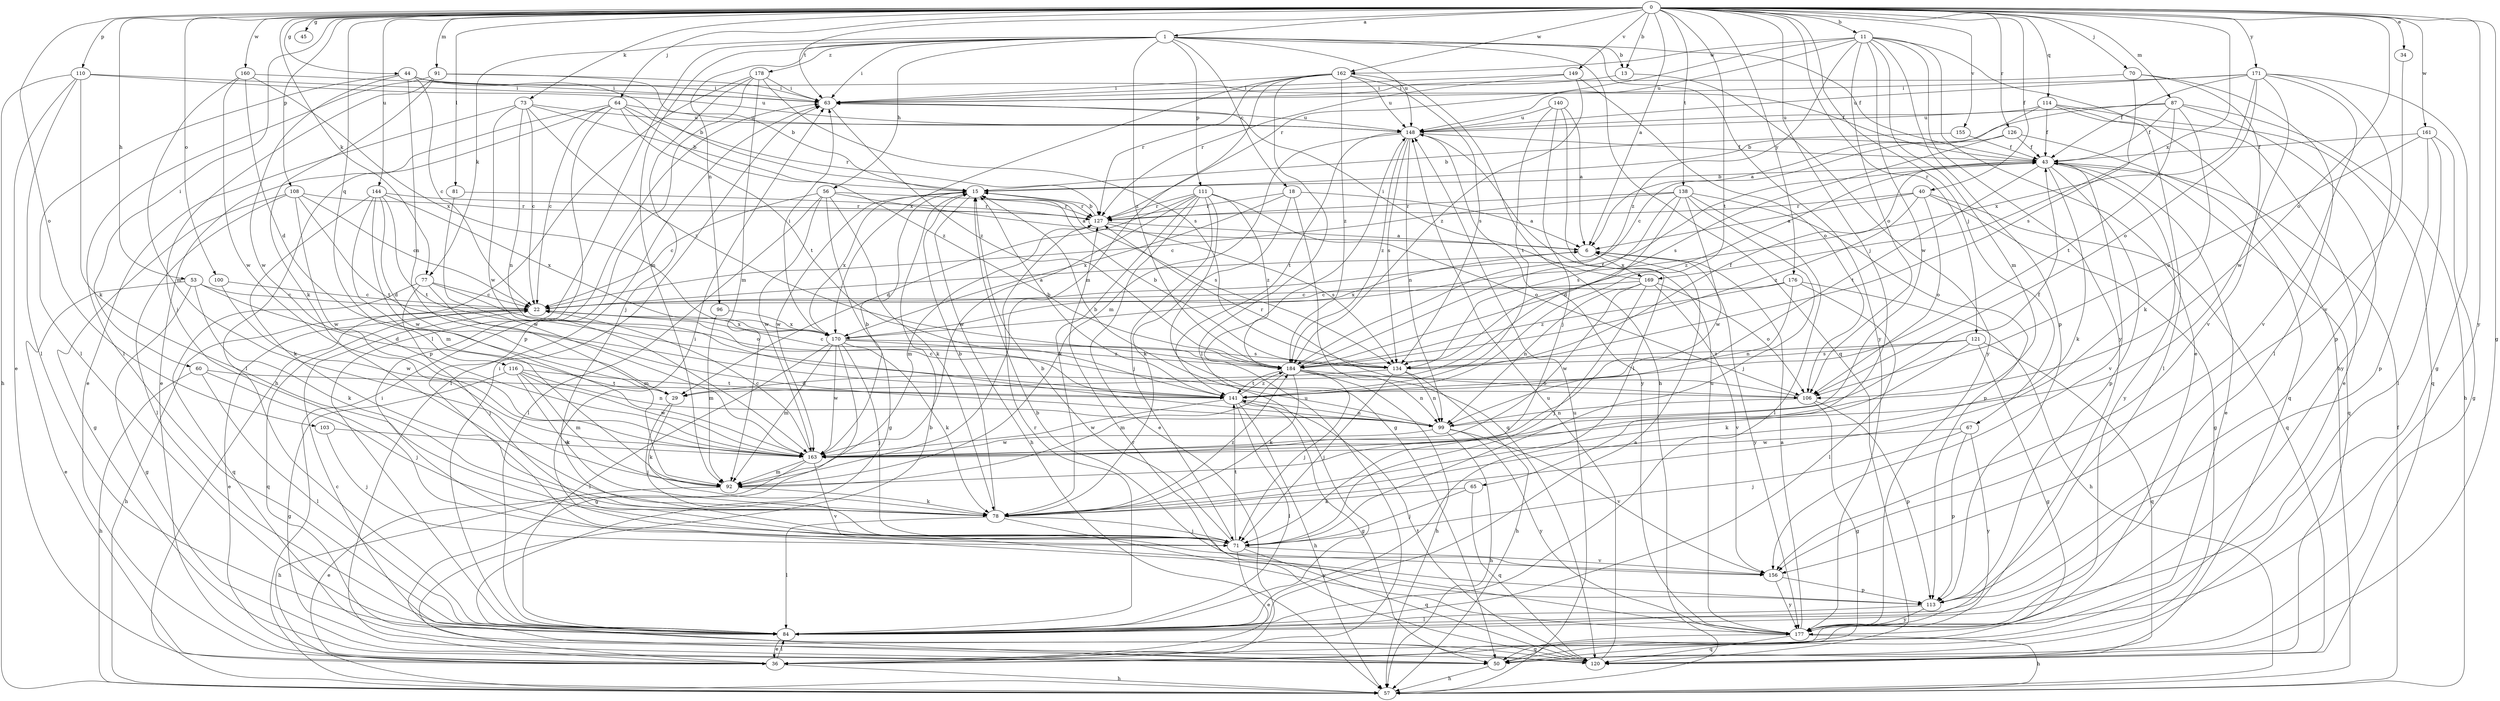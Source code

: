 strict digraph  {
0;
1;
6;
11;
13;
15;
18;
22;
29;
34;
36;
40;
43;
44;
45;
50;
53;
56;
57;
60;
63;
64;
65;
67;
70;
71;
73;
77;
78;
81;
84;
87;
91;
92;
96;
99;
100;
103;
106;
108;
110;
111;
113;
114;
116;
120;
121;
126;
127;
134;
138;
140;
141;
144;
148;
149;
155;
156;
160;
161;
162;
163;
169;
170;
171;
176;
177;
178;
184;
0 -> 1  [label=a];
0 -> 6  [label=a];
0 -> 11  [label=b];
0 -> 13  [label=b];
0 -> 34  [label=e];
0 -> 40  [label=f];
0 -> 44  [label=g];
0 -> 45  [label=g];
0 -> 50  [label=g];
0 -> 53  [label=h];
0 -> 60  [label=i];
0 -> 64  [label=j];
0 -> 65  [label=j];
0 -> 67  [label=j];
0 -> 70  [label=j];
0 -> 73  [label=k];
0 -> 77  [label=k];
0 -> 81  [label=l];
0 -> 87  [label=m];
0 -> 91  [label=m];
0 -> 100  [label=o];
0 -> 103  [label=o];
0 -> 106  [label=o];
0 -> 108  [label=p];
0 -> 110  [label=p];
0 -> 114  [label=q];
0 -> 116  [label=q];
0 -> 121  [label=r];
0 -> 126  [label=r];
0 -> 138  [label=t];
0 -> 141  [label=t];
0 -> 144  [label=u];
0 -> 149  [label=v];
0 -> 155  [label=v];
0 -> 160  [label=w];
0 -> 161  [label=w];
0 -> 162  [label=w];
0 -> 169  [label=x];
0 -> 171  [label=y];
0 -> 176  [label=y];
0 -> 177  [label=y];
0 -> 63  [label=t];
1 -> 13  [label=b];
1 -> 18  [label=c];
1 -> 43  [label=f];
1 -> 56  [label=h];
1 -> 63  [label=i];
1 -> 77  [label=k];
1 -> 84  [label=l];
1 -> 92  [label=m];
1 -> 96  [label=n];
1 -> 111  [label=p];
1 -> 120  [label=q];
1 -> 148  [label=u];
1 -> 177  [label=y];
1 -> 178  [label=z];
1 -> 184  [label=z];
6 -> 169  [label=x];
6 -> 170  [label=x];
6 -> 177  [label=y];
11 -> 36  [label=e];
11 -> 57  [label=h];
11 -> 92  [label=m];
11 -> 106  [label=o];
11 -> 113  [label=p];
11 -> 127  [label=r];
11 -> 148  [label=u];
11 -> 162  [label=w];
11 -> 163  [label=w];
11 -> 177  [label=y];
11 -> 184  [label=z];
13 -> 63  [label=i];
13 -> 177  [label=y];
15 -> 57  [label=h];
15 -> 127  [label=r];
15 -> 134  [label=s];
15 -> 163  [label=w];
15 -> 170  [label=x];
18 -> 6  [label=a];
18 -> 78  [label=k];
18 -> 120  [label=q];
18 -> 127  [label=r];
18 -> 170  [label=x];
22 -> 6  [label=a];
22 -> 36  [label=e];
22 -> 57  [label=h];
22 -> 120  [label=q];
22 -> 170  [label=x];
29 -> 71  [label=j];
29 -> 78  [label=k];
34 -> 156  [label=v];
36 -> 15  [label=b];
36 -> 57  [label=h];
36 -> 63  [label=i];
36 -> 84  [label=l];
36 -> 148  [label=u];
40 -> 6  [label=a];
40 -> 50  [label=g];
40 -> 106  [label=o];
40 -> 120  [label=q];
40 -> 127  [label=r];
40 -> 184  [label=z];
43 -> 15  [label=b];
43 -> 36  [label=e];
43 -> 78  [label=k];
43 -> 113  [label=p];
43 -> 120  [label=q];
43 -> 141  [label=t];
43 -> 156  [label=v];
43 -> 177  [label=y];
43 -> 184  [label=z];
44 -> 15  [label=b];
44 -> 22  [label=c];
44 -> 43  [label=f];
44 -> 63  [label=i];
44 -> 84  [label=l];
44 -> 99  [label=n];
44 -> 163  [label=w];
50 -> 57  [label=h];
53 -> 22  [label=c];
53 -> 29  [label=d];
53 -> 36  [label=e];
53 -> 50  [label=g];
53 -> 78  [label=k];
56 -> 6  [label=a];
56 -> 22  [label=c];
56 -> 50  [label=g];
56 -> 78  [label=k];
56 -> 84  [label=l];
56 -> 127  [label=r];
56 -> 163  [label=w];
57 -> 43  [label=f];
57 -> 63  [label=i];
57 -> 148  [label=u];
60 -> 57  [label=h];
60 -> 71  [label=j];
60 -> 84  [label=l];
60 -> 141  [label=t];
63 -> 148  [label=u];
63 -> 184  [label=z];
64 -> 22  [label=c];
64 -> 36  [label=e];
64 -> 84  [label=l];
64 -> 113  [label=p];
64 -> 127  [label=r];
64 -> 141  [label=t];
64 -> 148  [label=u];
64 -> 184  [label=z];
65 -> 71  [label=j];
65 -> 78  [label=k];
65 -> 120  [label=q];
67 -> 71  [label=j];
67 -> 113  [label=p];
67 -> 163  [label=w];
67 -> 177  [label=y];
70 -> 63  [label=i];
70 -> 84  [label=l];
70 -> 134  [label=s];
70 -> 156  [label=v];
71 -> 15  [label=b];
71 -> 36  [label=e];
71 -> 120  [label=q];
71 -> 141  [label=t];
71 -> 156  [label=v];
73 -> 15  [label=b];
73 -> 22  [label=c];
73 -> 36  [label=e];
73 -> 99  [label=n];
73 -> 148  [label=u];
73 -> 163  [label=w];
73 -> 184  [label=z];
77 -> 22  [label=c];
77 -> 71  [label=j];
77 -> 92  [label=m];
77 -> 106  [label=o];
77 -> 120  [label=q];
78 -> 15  [label=b];
78 -> 71  [label=j];
78 -> 84  [label=l];
78 -> 177  [label=y];
78 -> 184  [label=z];
81 -> 127  [label=r];
81 -> 163  [label=w];
84 -> 6  [label=a];
84 -> 36  [label=e];
84 -> 63  [label=i];
84 -> 127  [label=r];
87 -> 15  [label=b];
87 -> 43  [label=f];
87 -> 57  [label=h];
87 -> 78  [label=k];
87 -> 141  [label=t];
87 -> 148  [label=u];
87 -> 177  [label=y];
91 -> 15  [label=b];
91 -> 63  [label=i];
91 -> 71  [label=j];
91 -> 78  [label=k];
91 -> 84  [label=l];
92 -> 36  [label=e];
92 -> 78  [label=k];
96 -> 92  [label=m];
96 -> 170  [label=x];
99 -> 15  [label=b];
99 -> 43  [label=f];
99 -> 57  [label=h];
99 -> 156  [label=v];
99 -> 163  [label=w];
99 -> 177  [label=y];
100 -> 22  [label=c];
100 -> 163  [label=w];
103 -> 71  [label=j];
103 -> 163  [label=w];
106 -> 50  [label=g];
106 -> 99  [label=n];
106 -> 113  [label=p];
106 -> 127  [label=r];
108 -> 22  [label=c];
108 -> 50  [label=g];
108 -> 84  [label=l];
108 -> 127  [label=r];
108 -> 141  [label=t];
108 -> 163  [label=w];
110 -> 36  [label=e];
110 -> 57  [label=h];
110 -> 63  [label=i];
110 -> 78  [label=k];
110 -> 84  [label=l];
110 -> 148  [label=u];
111 -> 29  [label=d];
111 -> 36  [label=e];
111 -> 50  [label=g];
111 -> 71  [label=j];
111 -> 78  [label=k];
111 -> 106  [label=o];
111 -> 127  [label=r];
111 -> 163  [label=w];
111 -> 184  [label=z];
113 -> 84  [label=l];
113 -> 177  [label=y];
114 -> 6  [label=a];
114 -> 36  [label=e];
114 -> 43  [label=f];
114 -> 84  [label=l];
114 -> 120  [label=q];
114 -> 148  [label=u];
116 -> 50  [label=g];
116 -> 78  [label=k];
116 -> 92  [label=m];
116 -> 99  [label=n];
116 -> 141  [label=t];
116 -> 163  [label=w];
120 -> 22  [label=c];
120 -> 127  [label=r];
120 -> 141  [label=t];
120 -> 148  [label=u];
121 -> 50  [label=g];
121 -> 78  [label=k];
121 -> 120  [label=q];
121 -> 134  [label=s];
121 -> 184  [label=z];
126 -> 22  [label=c];
126 -> 43  [label=f];
126 -> 120  [label=q];
126 -> 134  [label=s];
127 -> 6  [label=a];
127 -> 15  [label=b];
127 -> 92  [label=m];
127 -> 134  [label=s];
134 -> 15  [label=b];
134 -> 22  [label=c];
134 -> 29  [label=d];
134 -> 43  [label=f];
134 -> 57  [label=h];
134 -> 71  [label=j];
134 -> 99  [label=n];
138 -> 22  [label=c];
138 -> 29  [label=d];
138 -> 71  [label=j];
138 -> 84  [label=l];
138 -> 113  [label=p];
138 -> 127  [label=r];
138 -> 134  [label=s];
138 -> 163  [label=w];
140 -> 6  [label=a];
140 -> 71  [label=j];
140 -> 84  [label=l];
140 -> 141  [label=t];
140 -> 148  [label=u];
141 -> 15  [label=b];
141 -> 22  [label=c];
141 -> 50  [label=g];
141 -> 57  [label=h];
141 -> 84  [label=l];
141 -> 99  [label=n];
141 -> 163  [label=w];
141 -> 184  [label=z];
144 -> 29  [label=d];
144 -> 78  [label=k];
144 -> 92  [label=m];
144 -> 127  [label=r];
144 -> 141  [label=t];
144 -> 163  [label=w];
144 -> 170  [label=x];
148 -> 43  [label=f];
148 -> 92  [label=m];
148 -> 99  [label=n];
148 -> 134  [label=s];
148 -> 141  [label=t];
148 -> 177  [label=y];
148 -> 184  [label=z];
149 -> 63  [label=i];
149 -> 106  [label=o];
149 -> 127  [label=r];
149 -> 184  [label=z];
155 -> 15  [label=b];
155 -> 43  [label=f];
156 -> 63  [label=i];
156 -> 113  [label=p];
156 -> 177  [label=y];
160 -> 29  [label=d];
160 -> 63  [label=i];
160 -> 92  [label=m];
160 -> 163  [label=w];
160 -> 170  [label=x];
161 -> 43  [label=f];
161 -> 50  [label=g];
161 -> 84  [label=l];
161 -> 106  [label=o];
161 -> 113  [label=p];
162 -> 57  [label=h];
162 -> 63  [label=i];
162 -> 84  [label=l];
162 -> 92  [label=m];
162 -> 127  [label=r];
162 -> 134  [label=s];
162 -> 148  [label=u];
162 -> 170  [label=x];
162 -> 184  [label=z];
163 -> 15  [label=b];
163 -> 22  [label=c];
163 -> 57  [label=h];
163 -> 92  [label=m];
163 -> 156  [label=v];
169 -> 22  [label=c];
169 -> 63  [label=i];
169 -> 71  [label=j];
169 -> 99  [label=n];
169 -> 106  [label=o];
169 -> 156  [label=v];
169 -> 163  [label=w];
170 -> 50  [label=g];
170 -> 63  [label=i];
170 -> 71  [label=j];
170 -> 78  [label=k];
170 -> 84  [label=l];
170 -> 92  [label=m];
170 -> 134  [label=s];
170 -> 163  [label=w];
170 -> 184  [label=z];
171 -> 43  [label=f];
171 -> 50  [label=g];
171 -> 63  [label=i];
171 -> 106  [label=o];
171 -> 113  [label=p];
171 -> 148  [label=u];
171 -> 156  [label=v];
171 -> 163  [label=w];
171 -> 170  [label=x];
176 -> 22  [label=c];
176 -> 57  [label=h];
176 -> 84  [label=l];
176 -> 99  [label=n];
176 -> 184  [label=z];
177 -> 6  [label=a];
177 -> 15  [label=b];
177 -> 50  [label=g];
177 -> 57  [label=h];
177 -> 120  [label=q];
177 -> 148  [label=u];
178 -> 57  [label=h];
178 -> 63  [label=i];
178 -> 71  [label=j];
178 -> 92  [label=m];
178 -> 113  [label=p];
178 -> 134  [label=s];
184 -> 43  [label=f];
184 -> 57  [label=h];
184 -> 71  [label=j];
184 -> 78  [label=k];
184 -> 92  [label=m];
184 -> 99  [label=n];
184 -> 106  [label=o];
184 -> 141  [label=t];
}
